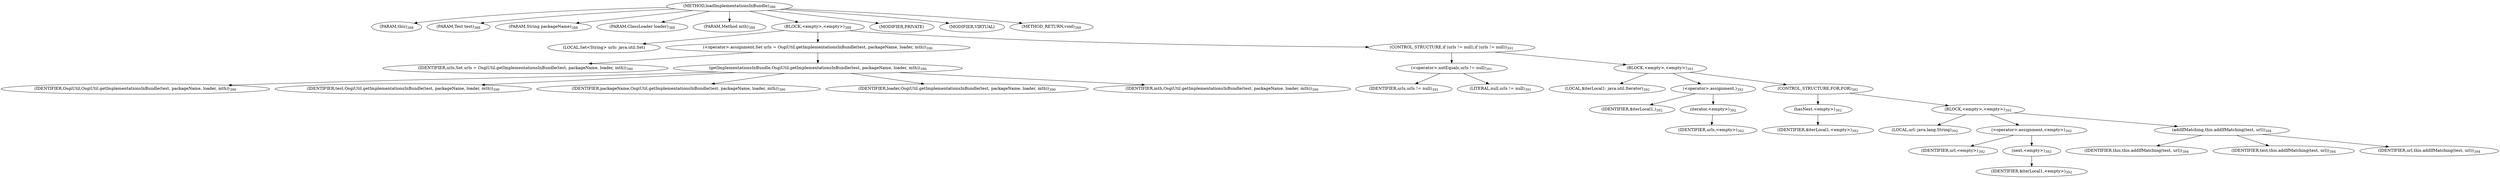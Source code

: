 digraph "loadImplementationsInBundle" {  
"764" [label = <(METHOD,loadImplementationsInBundle)<SUB>388</SUB>> ]
"58" [label = <(PARAM,this)<SUB>388</SUB>> ]
"765" [label = <(PARAM,Test test)<SUB>388</SUB>> ]
"766" [label = <(PARAM,String packageName)<SUB>388</SUB>> ]
"767" [label = <(PARAM,ClassLoader loader)<SUB>388</SUB>> ]
"768" [label = <(PARAM,Method mth)<SUB>388</SUB>> ]
"769" [label = <(BLOCK,&lt;empty&gt;,&lt;empty&gt;)<SUB>388</SUB>> ]
"770" [label = <(LOCAL,Set&lt;String&gt; urls: java.util.Set)> ]
"771" [label = <(&lt;operator&gt;.assignment,Set urls = OsgiUtil.getImplementationsInBundle(test, packageName, loader, mth))<SUB>390</SUB>> ]
"772" [label = <(IDENTIFIER,urls,Set urls = OsgiUtil.getImplementationsInBundle(test, packageName, loader, mth))<SUB>390</SUB>> ]
"773" [label = <(getImplementationsInBundle,OsgiUtil.getImplementationsInBundle(test, packageName, loader, mth))<SUB>390</SUB>> ]
"774" [label = <(IDENTIFIER,OsgiUtil,OsgiUtil.getImplementationsInBundle(test, packageName, loader, mth))<SUB>390</SUB>> ]
"775" [label = <(IDENTIFIER,test,OsgiUtil.getImplementationsInBundle(test, packageName, loader, mth))<SUB>390</SUB>> ]
"776" [label = <(IDENTIFIER,packageName,OsgiUtil.getImplementationsInBundle(test, packageName, loader, mth))<SUB>390</SUB>> ]
"777" [label = <(IDENTIFIER,loader,OsgiUtil.getImplementationsInBundle(test, packageName, loader, mth))<SUB>390</SUB>> ]
"778" [label = <(IDENTIFIER,mth,OsgiUtil.getImplementationsInBundle(test, packageName, loader, mth))<SUB>390</SUB>> ]
"779" [label = <(CONTROL_STRUCTURE,if (urls != null),if (urls != null))<SUB>391</SUB>> ]
"780" [label = <(&lt;operator&gt;.notEquals,urls != null)<SUB>391</SUB>> ]
"781" [label = <(IDENTIFIER,urls,urls != null)<SUB>391</SUB>> ]
"782" [label = <(LITERAL,null,urls != null)<SUB>391</SUB>> ]
"783" [label = <(BLOCK,&lt;empty&gt;,&lt;empty&gt;)<SUB>391</SUB>> ]
"784" [label = <(LOCAL,$iterLocal1: java.util.Iterator)<SUB>392</SUB>> ]
"785" [label = <(&lt;operator&gt;.assignment,)<SUB>392</SUB>> ]
"786" [label = <(IDENTIFIER,$iterLocal1,)<SUB>392</SUB>> ]
"787" [label = <(iterator,&lt;empty&gt;)<SUB>392</SUB>> ]
"788" [label = <(IDENTIFIER,urls,&lt;empty&gt;)<SUB>392</SUB>> ]
"789" [label = <(CONTROL_STRUCTURE,FOR,FOR)<SUB>392</SUB>> ]
"790" [label = <(hasNext,&lt;empty&gt;)<SUB>392</SUB>> ]
"791" [label = <(IDENTIFIER,$iterLocal1,&lt;empty&gt;)<SUB>392</SUB>> ]
"792" [label = <(BLOCK,&lt;empty&gt;,&lt;empty&gt;)<SUB>392</SUB>> ]
"793" [label = <(LOCAL,url: java.lang.String)<SUB>392</SUB>> ]
"794" [label = <(&lt;operator&gt;.assignment,&lt;empty&gt;)<SUB>392</SUB>> ]
"795" [label = <(IDENTIFIER,url,&lt;empty&gt;)<SUB>392</SUB>> ]
"796" [label = <(next,&lt;empty&gt;)<SUB>392</SUB>> ]
"797" [label = <(IDENTIFIER,$iterLocal1,&lt;empty&gt;)<SUB>392</SUB>> ]
"798" [label = <(addIfMatching,this.addIfMatching(test, url))<SUB>394</SUB>> ]
"57" [label = <(IDENTIFIER,this,this.addIfMatching(test, url))<SUB>394</SUB>> ]
"799" [label = <(IDENTIFIER,test,this.addIfMatching(test, url))<SUB>394</SUB>> ]
"800" [label = <(IDENTIFIER,url,this.addIfMatching(test, url))<SUB>394</SUB>> ]
"801" [label = <(MODIFIER,PRIVATE)> ]
"802" [label = <(MODIFIER,VIRTUAL)> ]
"803" [label = <(METHOD_RETURN,void)<SUB>388</SUB>> ]
  "764" -> "58" 
  "764" -> "765" 
  "764" -> "766" 
  "764" -> "767" 
  "764" -> "768" 
  "764" -> "769" 
  "764" -> "801" 
  "764" -> "802" 
  "764" -> "803" 
  "769" -> "770" 
  "769" -> "771" 
  "769" -> "779" 
  "771" -> "772" 
  "771" -> "773" 
  "773" -> "774" 
  "773" -> "775" 
  "773" -> "776" 
  "773" -> "777" 
  "773" -> "778" 
  "779" -> "780" 
  "779" -> "783" 
  "780" -> "781" 
  "780" -> "782" 
  "783" -> "784" 
  "783" -> "785" 
  "783" -> "789" 
  "785" -> "786" 
  "785" -> "787" 
  "787" -> "788" 
  "789" -> "790" 
  "789" -> "792" 
  "790" -> "791" 
  "792" -> "793" 
  "792" -> "794" 
  "792" -> "798" 
  "794" -> "795" 
  "794" -> "796" 
  "796" -> "797" 
  "798" -> "57" 
  "798" -> "799" 
  "798" -> "800" 
}

